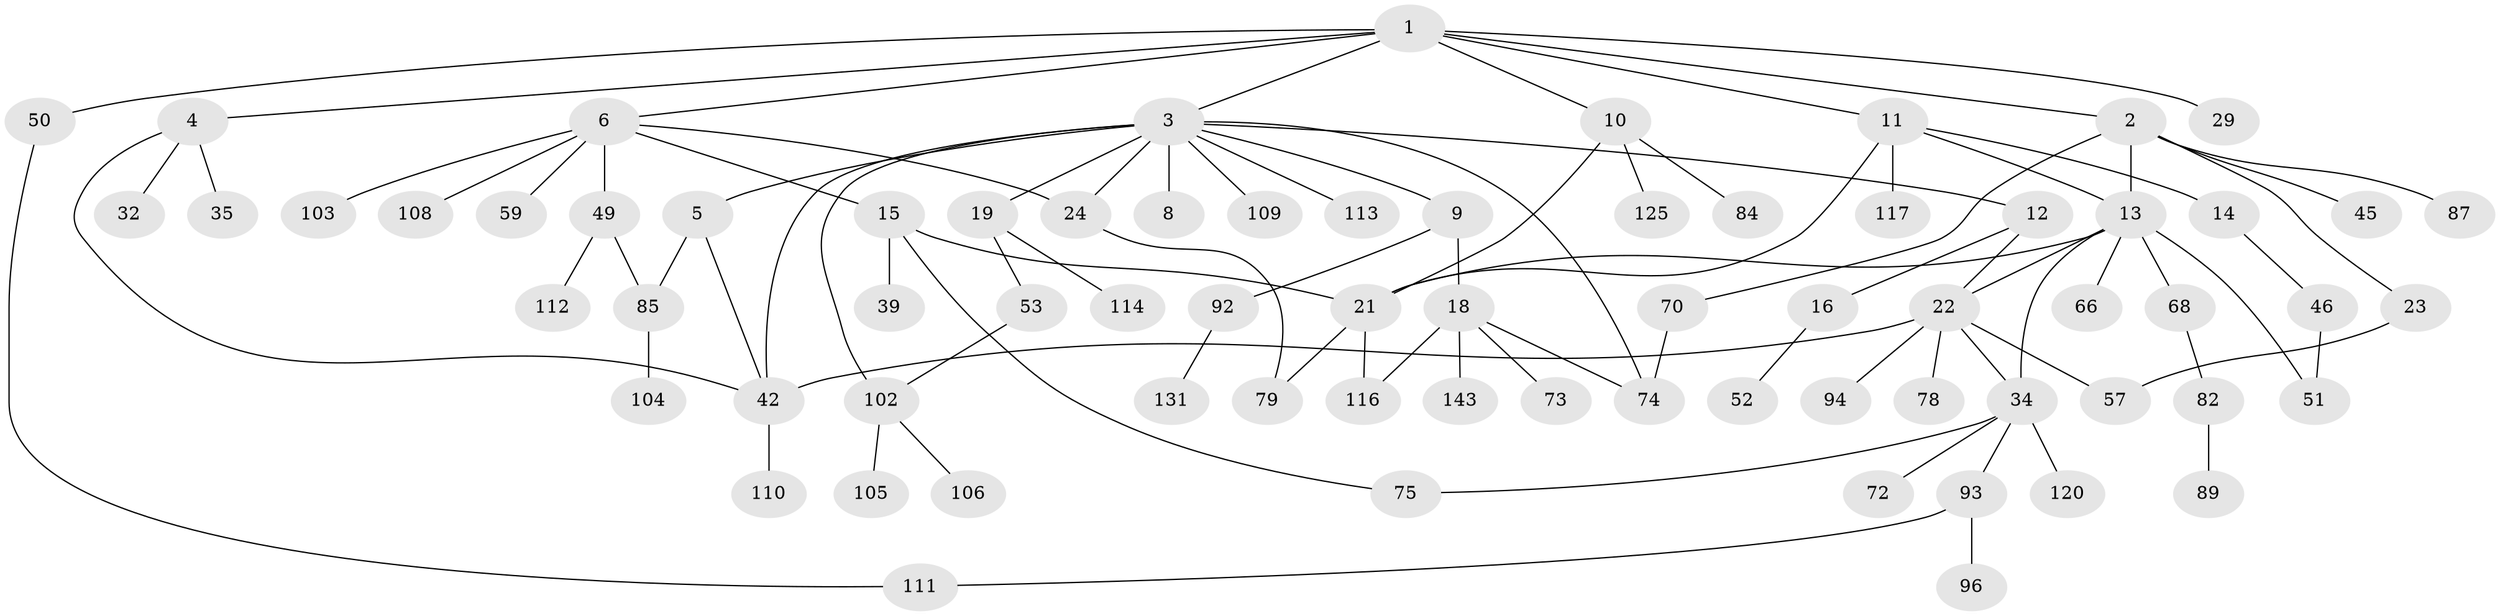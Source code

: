 // original degree distribution, {8: 0.006944444444444444, 6: 0.006944444444444444, 10: 0.006944444444444444, 4: 0.09722222222222222, 3: 0.1527777777777778, 7: 0.027777777777777776, 1: 0.3958333333333333, 5: 0.020833333333333332, 2: 0.2847222222222222}
// Generated by graph-tools (version 1.1) at 2025/17/03/04/25 18:17:11]
// undirected, 72 vertices, 91 edges
graph export_dot {
graph [start="1"]
  node [color=gray90,style=filled];
  1;
  2;
  3 [super="+95+7"];
  4;
  5;
  6;
  8;
  9;
  10;
  11 [super="+100"];
  12;
  13 [super="+17+37+138"];
  14 [super="+97+25"];
  15 [super="+26+69+20+27"];
  16 [super="+44"];
  18;
  19;
  21 [super="+48+36"];
  22 [super="+56+28"];
  23 [super="+40"];
  24 [super="+121+80"];
  29 [super="+30"];
  32 [super="+38"];
  34 [super="+91+65+41"];
  35;
  39;
  42 [super="+60+43+47"];
  45;
  46 [super="+115+71+86"];
  49 [super="+81+129"];
  50 [super="+64"];
  51 [super="+58"];
  52 [super="+142"];
  53;
  57;
  59;
  66;
  68 [super="+76"];
  70;
  72;
  73;
  74 [super="+77"];
  75;
  78;
  79;
  82 [super="+88"];
  84;
  85;
  87;
  89;
  92;
  93;
  94 [super="+101"];
  96;
  102 [super="+130"];
  103;
  104;
  105;
  106;
  108;
  109;
  110 [super="+135"];
  111 [super="+123"];
  112;
  113;
  114;
  116;
  117;
  120;
  125;
  131;
  143;
  1 -- 2;
  1 -- 3;
  1 -- 4;
  1 -- 6;
  1 -- 10;
  1 -- 11;
  1 -- 29;
  1 -- 50;
  2 -- 13;
  2 -- 23;
  2 -- 45;
  2 -- 70;
  2 -- 87;
  3 -- 5;
  3 -- 9;
  3 -- 12;
  3 -- 102;
  3 -- 113;
  3 -- 24;
  3 -- 42 [weight=2];
  3 -- 19;
  3 -- 8;
  3 -- 74;
  3 -- 109;
  4 -- 32;
  4 -- 35;
  4 -- 42;
  5 -- 42;
  5 -- 85;
  6 -- 15;
  6 -- 24;
  6 -- 49;
  6 -- 59;
  6 -- 103;
  6 -- 108;
  9 -- 18;
  9 -- 92;
  10 -- 84;
  10 -- 125;
  10 -- 21;
  11 -- 14;
  11 -- 117;
  11 -- 21;
  11 -- 13;
  12 -- 16;
  12 -- 22;
  13 -- 34;
  13 -- 51;
  13 -- 68;
  13 -- 21;
  13 -- 66;
  13 -- 22;
  14 -- 46;
  15 -- 39;
  15 -- 75;
  15 -- 21;
  16 -- 52;
  18 -- 73;
  18 -- 116;
  18 -- 143;
  18 -- 74;
  19 -- 53;
  19 -- 114;
  21 -- 116;
  21 -- 79;
  22 -- 94;
  22 -- 34;
  22 -- 57;
  22 -- 78;
  22 -- 42;
  23 -- 57;
  24 -- 79;
  34 -- 120;
  34 -- 75;
  34 -- 93;
  34 -- 72;
  42 -- 110;
  46 -- 51;
  49 -- 112;
  49 -- 85;
  50 -- 111;
  53 -- 102;
  68 -- 82;
  70 -- 74;
  82 -- 89;
  85 -- 104;
  92 -- 131;
  93 -- 96;
  93 -- 111;
  102 -- 105;
  102 -- 106;
}
